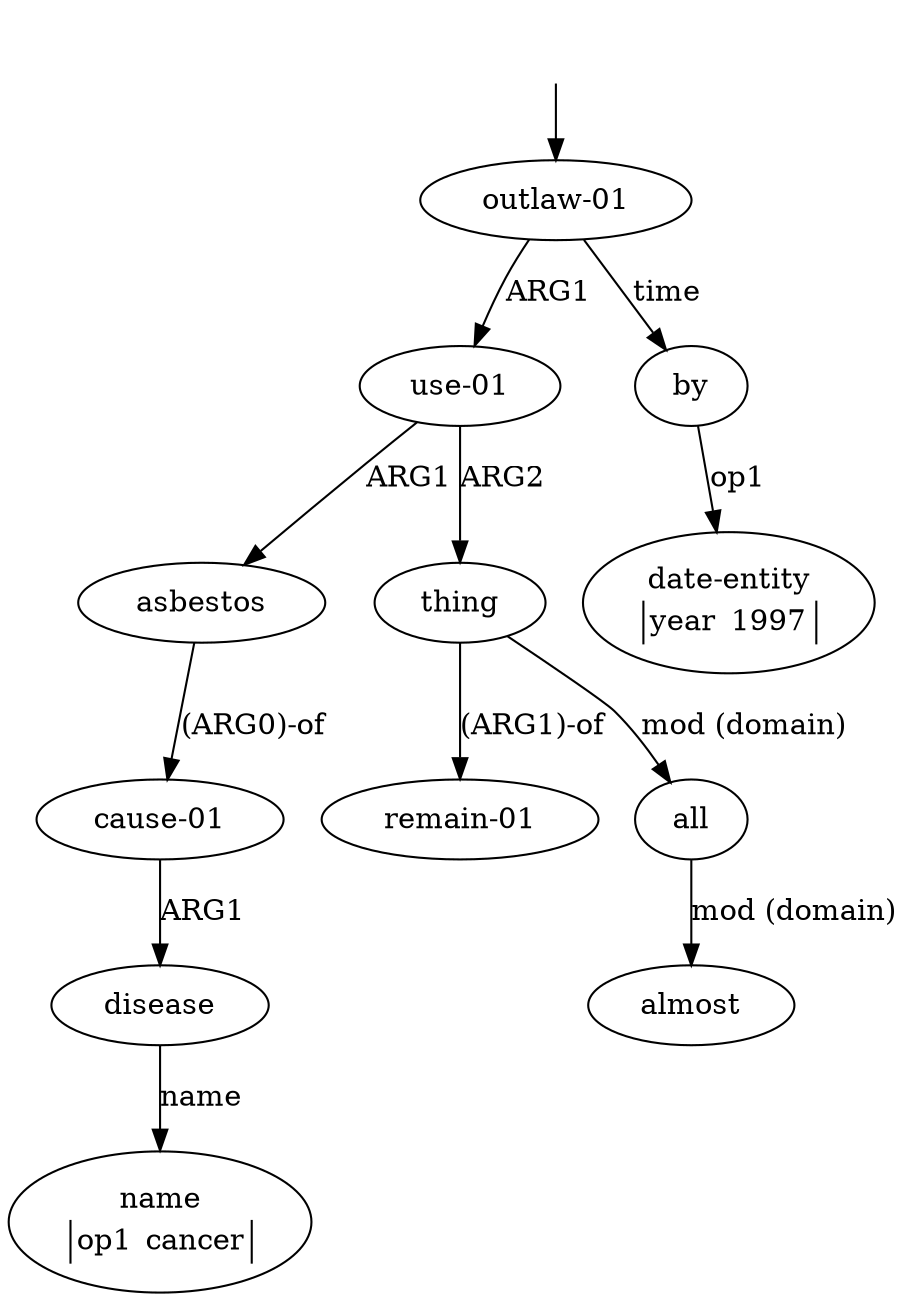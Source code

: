 digraph "20003023" {
  top [ style=invis ];
  top -> 0;
  0 [ label=<<table align="center" border="0" cellspacing="0"><tr><td colspan="2">outlaw-01</td></tr></table>> ];
  1 [ label=<<table align="center" border="0" cellspacing="0"><tr><td colspan="2">use-01</td></tr></table>> ];
  2 [ label=<<table align="center" border="0" cellspacing="0"><tr><td colspan="2">asbestos</td></tr></table>> ];
  3 [ label=<<table align="center" border="0" cellspacing="0"><tr><td colspan="2">cause-01</td></tr></table>> ];
  4 [ label=<<table align="center" border="0" cellspacing="0"><tr><td colspan="2">disease</td></tr></table>> ];
  5 [ label=<<table align="center" border="0" cellspacing="0"><tr><td colspan="2">name</td></tr><tr><td sides="l" border="1" align="left">op1</td><td sides="r" border="1" align="left">cancer</td></tr></table>> ];
  6 [ label=<<table align="center" border="0" cellspacing="0"><tr><td colspan="2">thing</td></tr></table>> ];
  7 [ label=<<table align="center" border="0" cellspacing="0"><tr><td colspan="2">remain-01</td></tr></table>> ];
  8 [ label=<<table align="center" border="0" cellspacing="0"><tr><td colspan="2">all</td></tr></table>> ];
  9 [ label=<<table align="center" border="0" cellspacing="0"><tr><td colspan="2">almost</td></tr></table>> ];
  10 [ label=<<table align="center" border="0" cellspacing="0"><tr><td colspan="2">by</td></tr></table>> ];
  11 [ label=<<table align="center" border="0" cellspacing="0"><tr><td colspan="2">date-entity</td></tr><tr><td sides="l" border="1" align="left">year</td><td sides="r" border="1" align="left">1997</td></tr></table>> ];
  8 -> 9 [ label="mod (domain)" ];
  6 -> 7 [ label="(ARG1)-of" ];
  0 -> 10 [ label="time" ];
  3 -> 4 [ label="ARG1" ];
  6 -> 8 [ label="mod (domain)" ];
  10 -> 11 [ label="op1" ];
  1 -> 2 [ label="ARG1" ];
  4 -> 5 [ label="name" ];
  0 -> 1 [ label="ARG1" ];
  2 -> 3 [ label="(ARG0)-of" ];
  1 -> 6 [ label="ARG2" ];
}

